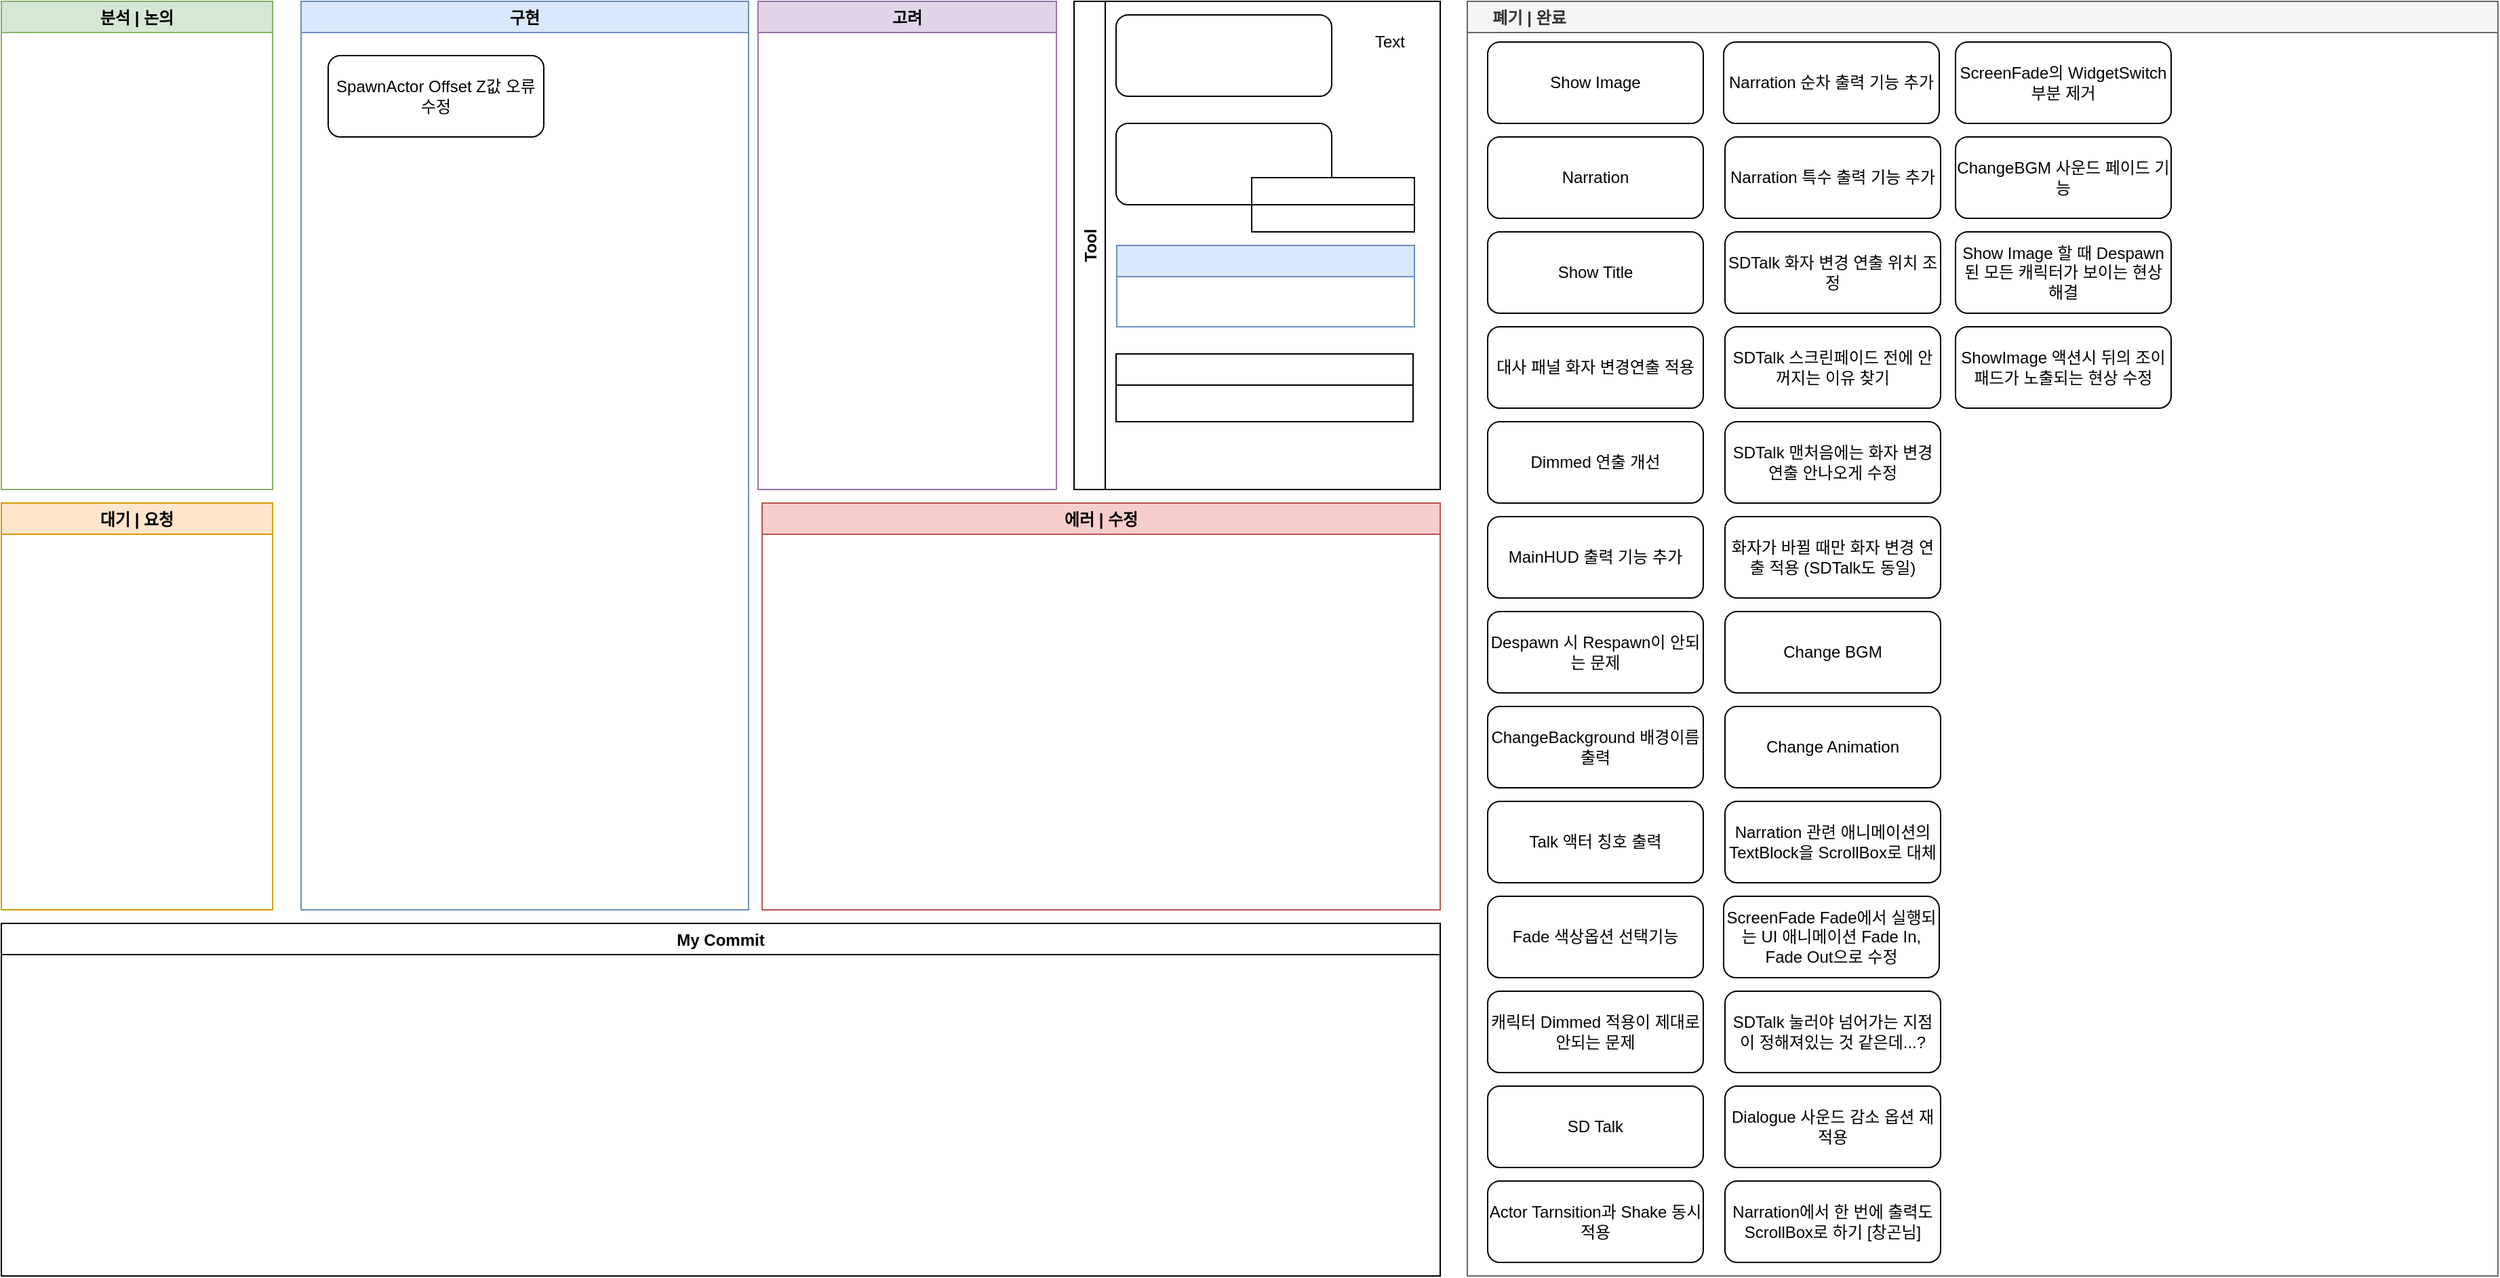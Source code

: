 <mxfile version="15.7.4" type="github">
  <diagram id="sQ8EXhfYu_Z4RW1TYD9f" name="Page-1">
    <mxGraphModel dx="1422" dy="762" grid="1" gridSize="10" guides="1" tooltips="1" connect="1" arrows="1" fold="1" page="1" pageScale="1" pageWidth="827" pageHeight="1169" math="0" shadow="0">
      <root>
        <mxCell id="0" />
        <mxCell id="1" parent="0" />
        <mxCell id="wOnGFkAYj0Utu0_wV-MN-16" value="구현" style="swimlane;fillColor=#dae8fc;strokeColor=#6c8ebf;" parent="1" vertex="1">
          <mxGeometry x="270" y="50" width="330" height="670" as="geometry" />
        </mxCell>
        <mxCell id="-deib1TjUvZyfqz8q9Vy-1" value="SpawnActor Offset Z값 오류 수정" style="rounded=1;whiteSpace=wrap;html=1;" vertex="1" parent="wOnGFkAYj0Utu0_wV-MN-16">
          <mxGeometry x="20" y="40" width="159" height="60" as="geometry" />
        </mxCell>
        <mxCell id="wOnGFkAYj0Utu0_wV-MN-17" value="분석 | 논의" style="swimlane;strokeColor=#82b366;fillColor=#D5E8D4;" parent="1" vertex="1">
          <mxGeometry x="49" y="50" width="200" height="360" as="geometry" />
        </mxCell>
        <mxCell id="wOnGFkAYj0Utu0_wV-MN-18" value="고려" style="swimlane;fillColor=#e1d5e7;strokeColor=#9673a6;" parent="1" vertex="1">
          <mxGeometry x="607" y="50" width="220" height="360" as="geometry" />
        </mxCell>
        <mxCell id="MTrl5ynQiznJmTlUDSWs-4" value="대기 | 요청" style="swimlane;strokeColor=#d79b00;fillColor=#ffe6cc;" parent="1" vertex="1">
          <mxGeometry x="49" y="420" width="200" height="300" as="geometry" />
        </mxCell>
        <mxCell id="9A0mLHsorhuxDrabdEOj-9" value="에러 | 수정" style="swimlane;fillColor=#f8cecc;strokeColor=#b85450;" parent="1" vertex="1">
          <mxGeometry x="610" y="420" width="500" height="300" as="geometry" />
        </mxCell>
        <mxCell id="hDPYIisuoytdxOGGVnbc-3" value="     폐기 | 완료" style="swimlane;strokeColor=#666666;fillColor=#f5f5f5;fontColor=#333333;align=left;" parent="1" vertex="1">
          <mxGeometry x="1130" y="50" width="760" height="940" as="geometry" />
        </mxCell>
        <mxCell id="oOCu8RneQVGR8Xrj8QCr-1" value="Show Image" style="rounded=1;whiteSpace=wrap;html=1;" parent="hDPYIisuoytdxOGGVnbc-3" vertex="1">
          <mxGeometry x="15" y="30" width="159" height="60" as="geometry" />
        </mxCell>
        <mxCell id="05mQRoWf28WKslGJqCaU-1" value="Narration" style="rounded=1;whiteSpace=wrap;html=1;" parent="hDPYIisuoytdxOGGVnbc-3" vertex="1">
          <mxGeometry x="15" y="100" width="159" height="60" as="geometry" />
        </mxCell>
        <mxCell id="6ZjYbtyTEZWODxd-v2go-1" value="Show Title" style="rounded=1;whiteSpace=wrap;html=1;" parent="hDPYIisuoytdxOGGVnbc-3" vertex="1">
          <mxGeometry x="15" y="170" width="159" height="60" as="geometry" />
        </mxCell>
        <mxCell id="WOiixjcaWau5qx4NUVO9-6" value="대사 패널 화자 변경연출 적용" style="rounded=1;whiteSpace=wrap;html=1;" parent="hDPYIisuoytdxOGGVnbc-3" vertex="1">
          <mxGeometry x="15" y="240" width="159" height="60" as="geometry" />
        </mxCell>
        <mxCell id="WOiixjcaWau5qx4NUVO9-9" value="Dimmed 연출 개선" style="rounded=1;whiteSpace=wrap;html=1;fillColor=default;strokeColor=default;fontColor=default;" parent="hDPYIisuoytdxOGGVnbc-3" vertex="1">
          <mxGeometry x="15" y="310" width="159" height="60" as="geometry" />
        </mxCell>
        <mxCell id="xAuZRR-7beqnKGWXu1d4-1" value="MainHUD 출력 기능 추가" style="rounded=1;whiteSpace=wrap;html=1;" parent="hDPYIisuoytdxOGGVnbc-3" vertex="1">
          <mxGeometry x="15" y="380" width="159" height="60" as="geometry" />
        </mxCell>
        <mxCell id="WOiixjcaWau5qx4NUVO9-2" value="Despawn 시 Respawn이 안되는 문제" style="rounded=1;whiteSpace=wrap;html=1;" parent="hDPYIisuoytdxOGGVnbc-3" vertex="1">
          <mxGeometry x="15" y="450" width="159" height="60" as="geometry" />
        </mxCell>
        <mxCell id="WOiixjcaWau5qx4NUVO9-4" value="ChangeBackground 배경이름 출력" style="rounded=1;whiteSpace=wrap;html=1;" parent="hDPYIisuoytdxOGGVnbc-3" vertex="1">
          <mxGeometry x="15" y="520" width="159" height="60" as="geometry" />
        </mxCell>
        <mxCell id="WOiixjcaWau5qx4NUVO9-10" value="Talk 액터 칭호 출력" style="rounded=1;whiteSpace=wrap;html=1;" parent="hDPYIisuoytdxOGGVnbc-3" vertex="1">
          <mxGeometry x="15" y="590" width="159" height="60" as="geometry" />
        </mxCell>
        <mxCell id="WOiixjcaWau5qx4NUVO9-5" value="Fade 색상옵션 선택기능" style="rounded=1;whiteSpace=wrap;html=1;" parent="hDPYIisuoytdxOGGVnbc-3" vertex="1">
          <mxGeometry x="15" y="660" width="159" height="60" as="geometry" />
        </mxCell>
        <mxCell id="WOiixjcaWau5qx4NUVO9-3" value="캐릭터 Dimmed 적용이 제대로 안되는 문제" style="rounded=1;whiteSpace=wrap;html=1;" parent="hDPYIisuoytdxOGGVnbc-3" vertex="1">
          <mxGeometry x="15" y="730" width="159" height="60" as="geometry" />
        </mxCell>
        <mxCell id="6ZjYbtyTEZWODxd-v2go-2" value="SD Talk" style="rounded=1;whiteSpace=wrap;html=1;" parent="hDPYIisuoytdxOGGVnbc-3" vertex="1">
          <mxGeometry x="15" y="800" width="159" height="60" as="geometry" />
        </mxCell>
        <mxCell id="WOiixjcaWau5qx4NUVO9-8" value="Actor Tarnsition과 Shake 동시적용" style="rounded=1;whiteSpace=wrap;html=1;" parent="hDPYIisuoytdxOGGVnbc-3" vertex="1">
          <mxGeometry x="15" y="870" width="159" height="60" as="geometry" />
        </mxCell>
        <mxCell id="ges_LAsTjSap_fU4gP7o-1" value="Narration 순차 출력 기능 추가" style="rounded=1;whiteSpace=wrap;html=1;" parent="hDPYIisuoytdxOGGVnbc-3" vertex="1">
          <mxGeometry x="189" y="30" width="159" height="60" as="geometry" />
        </mxCell>
        <mxCell id="ges_LAsTjSap_fU4gP7o-2" value="Narration 특수 출력 기능 추가" style="rounded=1;whiteSpace=wrap;html=1;" parent="hDPYIisuoytdxOGGVnbc-3" vertex="1">
          <mxGeometry x="190" y="100" width="159" height="60" as="geometry" />
        </mxCell>
        <mxCell id="hKP9neJqCWNwOJkLDUDI-4" value="SDTalk 화자 변경 연출 위치 조정" style="rounded=1;whiteSpace=wrap;html=1;" parent="hDPYIisuoytdxOGGVnbc-3" vertex="1">
          <mxGeometry x="190" y="170" width="159" height="60" as="geometry" />
        </mxCell>
        <mxCell id="K7y9alWfTLHeHLA31MiW-2" value="SDTalk 스크린페이드 전에 안꺼지는 이유 찾기" style="rounded=1;whiteSpace=wrap;html=1;" parent="hDPYIisuoytdxOGGVnbc-3" vertex="1">
          <mxGeometry x="190" y="240" width="159" height="60" as="geometry" />
        </mxCell>
        <mxCell id="K7y9alWfTLHeHLA31MiW-1" value="SDTalk 맨처음에는 화자 변경 연출 안나오게 수정" style="rounded=1;whiteSpace=wrap;html=1;" parent="hDPYIisuoytdxOGGVnbc-3" vertex="1">
          <mxGeometry x="190" y="310" width="159" height="60" as="geometry" />
        </mxCell>
        <mxCell id="hKP9neJqCWNwOJkLDUDI-3" value="화자가 바뀔 때만 화자 변경 연출 적용 (SDTalk도 동일)" style="rounded=1;whiteSpace=wrap;html=1;" parent="hDPYIisuoytdxOGGVnbc-3" vertex="1">
          <mxGeometry x="190" y="380" width="159" height="60" as="geometry" />
        </mxCell>
        <mxCell id="SMPNWwXlYlf1QM9dwdxp-1" value="Change BGM" style="rounded=1;whiteSpace=wrap;html=1;" parent="hDPYIisuoytdxOGGVnbc-3" vertex="1">
          <mxGeometry x="190" y="450" width="159" height="60" as="geometry" />
        </mxCell>
        <mxCell id="WOiixjcaWau5qx4NUVO9-11" value="Change Animation" style="rounded=1;whiteSpace=wrap;html=1;" parent="hDPYIisuoytdxOGGVnbc-3" vertex="1">
          <mxGeometry x="190" y="520" width="159" height="60" as="geometry" />
        </mxCell>
        <mxCell id="K7y9alWfTLHeHLA31MiW-8" value="Narration 관련 애니메이션의 TextBlock을 ScrollBox로 대체" style="rounded=1;whiteSpace=wrap;html=1;" parent="hDPYIisuoytdxOGGVnbc-3" vertex="1">
          <mxGeometry x="190" y="590" width="159" height="60" as="geometry" />
        </mxCell>
        <mxCell id="K7y9alWfTLHeHLA31MiW-6" value="ScreenFade Fade에서 실행되는 UI 애니메이션 Fade In, Fade Out으로 수정" style="rounded=1;whiteSpace=wrap;html=1;" parent="hDPYIisuoytdxOGGVnbc-3" vertex="1">
          <mxGeometry x="189" y="660" width="159" height="60" as="geometry" />
        </mxCell>
        <mxCell id="hKP9neJqCWNwOJkLDUDI-1" value="SDTalk 눌러야 넘어가는 지점이 정해져있는 것 같은데...?" style="rounded=1;whiteSpace=wrap;html=1;" parent="hDPYIisuoytdxOGGVnbc-3" vertex="1">
          <mxGeometry x="190" y="730" width="159" height="60" as="geometry" />
        </mxCell>
        <mxCell id="K7y9alWfTLHeHLA31MiW-5" value="Dialogue 사운드 감소 옵션 재적용" style="rounded=1;whiteSpace=wrap;html=1;" parent="hDPYIisuoytdxOGGVnbc-3" vertex="1">
          <mxGeometry x="190" y="800" width="159" height="60" as="geometry" />
        </mxCell>
        <mxCell id="hKP9neJqCWNwOJkLDUDI-2" value="Narration에서 한 번에 출력도 ScrollBox로 하기 [창곤님]" style="rounded=1;whiteSpace=wrap;html=1;" parent="hDPYIisuoytdxOGGVnbc-3" vertex="1">
          <mxGeometry x="190" y="870" width="159" height="60" as="geometry" />
        </mxCell>
        <mxCell id="F0gXtykYgZGNa-DqujZ8-1" value="ScreenFade의 WidgetSwitch 부분 제거" style="rounded=1;whiteSpace=wrap;html=1;" parent="hDPYIisuoytdxOGGVnbc-3" vertex="1">
          <mxGeometry x="360" y="30" width="159" height="60" as="geometry" />
        </mxCell>
        <mxCell id="K7y9alWfTLHeHLA31MiW-3" value="ChangeBGM 사운드 페이드 기능" style="rounded=1;whiteSpace=wrap;html=1;" parent="hDPYIisuoytdxOGGVnbc-3" vertex="1">
          <mxGeometry x="360" y="100" width="159" height="60" as="geometry" />
        </mxCell>
        <mxCell id="A28ZXiPN0wlrUCPEaGVf-1" value="Show Image 할 때 Despawn된 모든 캐릭터가 보이는 현상 해결" style="rounded=1;whiteSpace=wrap;html=1;fillColor=default;strokeColor=default;fontColor=default;" parent="hDPYIisuoytdxOGGVnbc-3" vertex="1">
          <mxGeometry x="360" y="170" width="159" height="60" as="geometry" />
        </mxCell>
        <mxCell id="8NWg-BWWV9LjVkZvFajH-1" value="ShowImage 액션시 뒤의 조이패드가 노출되는 현상 수정" style="rounded=1;whiteSpace=wrap;html=1;fillColor=default;strokeColor=default;fontColor=default;" parent="hDPYIisuoytdxOGGVnbc-3" vertex="1">
          <mxGeometry x="360" y="240" width="159" height="60" as="geometry" />
        </mxCell>
        <mxCell id="6kkVd8V_ymKgZ0_L0vxy-3" value="My Commit" style="swimlane;" parent="1" vertex="1">
          <mxGeometry x="49" y="730" width="1061" height="260" as="geometry">
            <mxRectangle x="49" y="720" width="100" height="23" as="alternateBounds" />
          </mxGeometry>
        </mxCell>
        <mxCell id="oumLD8d3DvaTa1NXrWpt-27" value="Tool" style="swimlane;horizontal=0;" parent="1" vertex="1">
          <mxGeometry x="840" y="50" width="270" height="360" as="geometry" />
        </mxCell>
        <mxCell id="oumLD8d3DvaTa1NXrWpt-25" value="" style="rounded=1;whiteSpace=wrap;html=1;" parent="oumLD8d3DvaTa1NXrWpt-27" vertex="1">
          <mxGeometry x="31" y="10" width="159" height="60" as="geometry" />
        </mxCell>
        <mxCell id="oumLD8d3DvaTa1NXrWpt-31" value="" style="group" parent="oumLD8d3DvaTa1NXrWpt-27" vertex="1" connectable="0">
          <mxGeometry x="31" y="90" width="220" height="80" as="geometry" />
        </mxCell>
        <mxCell id="oumLD8d3DvaTa1NXrWpt-28" value="" style="rounded=1;whiteSpace=wrap;html=1;" parent="oumLD8d3DvaTa1NXrWpt-31" vertex="1">
          <mxGeometry width="159" height="60" as="geometry" />
        </mxCell>
        <mxCell id="oumLD8d3DvaTa1NXrWpt-29" value="" style="rounded=0;whiteSpace=wrap;html=1;" parent="oumLD8d3DvaTa1NXrWpt-31" vertex="1">
          <mxGeometry x="100" y="60" width="120" height="20" as="geometry" />
        </mxCell>
        <mxCell id="oumLD8d3DvaTa1NXrWpt-30" value="" style="rounded=0;whiteSpace=wrap;html=1;" parent="oumLD8d3DvaTa1NXrWpt-31" vertex="1">
          <mxGeometry x="100" y="40" width="120" height="20" as="geometry" />
        </mxCell>
        <mxCell id="oumLD8d3DvaTa1NXrWpt-32" value="" style="swimlane;fillColor=#dae8fc;strokeColor=#6c8ebf;" parent="oumLD8d3DvaTa1NXrWpt-27" vertex="1">
          <mxGeometry x="31.5" y="180" width="219.5" height="60" as="geometry" />
        </mxCell>
        <mxCell id="oumLD8d3DvaTa1NXrWpt-34" value="" style="swimlane;" parent="oumLD8d3DvaTa1NXrWpt-27" vertex="1">
          <mxGeometry x="31" y="260" width="219" height="50" as="geometry" />
        </mxCell>
        <mxCell id="Fb32EvJjGHJRLybvlaYY-3" value="Text" style="text;html=1;align=left;verticalAlign=middle;resizable=0;points=[];autosize=1;strokeColor=none;" parent="oumLD8d3DvaTa1NXrWpt-27" vertex="1">
          <mxGeometry x="220" y="20" width="40" height="20" as="geometry" />
        </mxCell>
      </root>
    </mxGraphModel>
  </diagram>
</mxfile>
